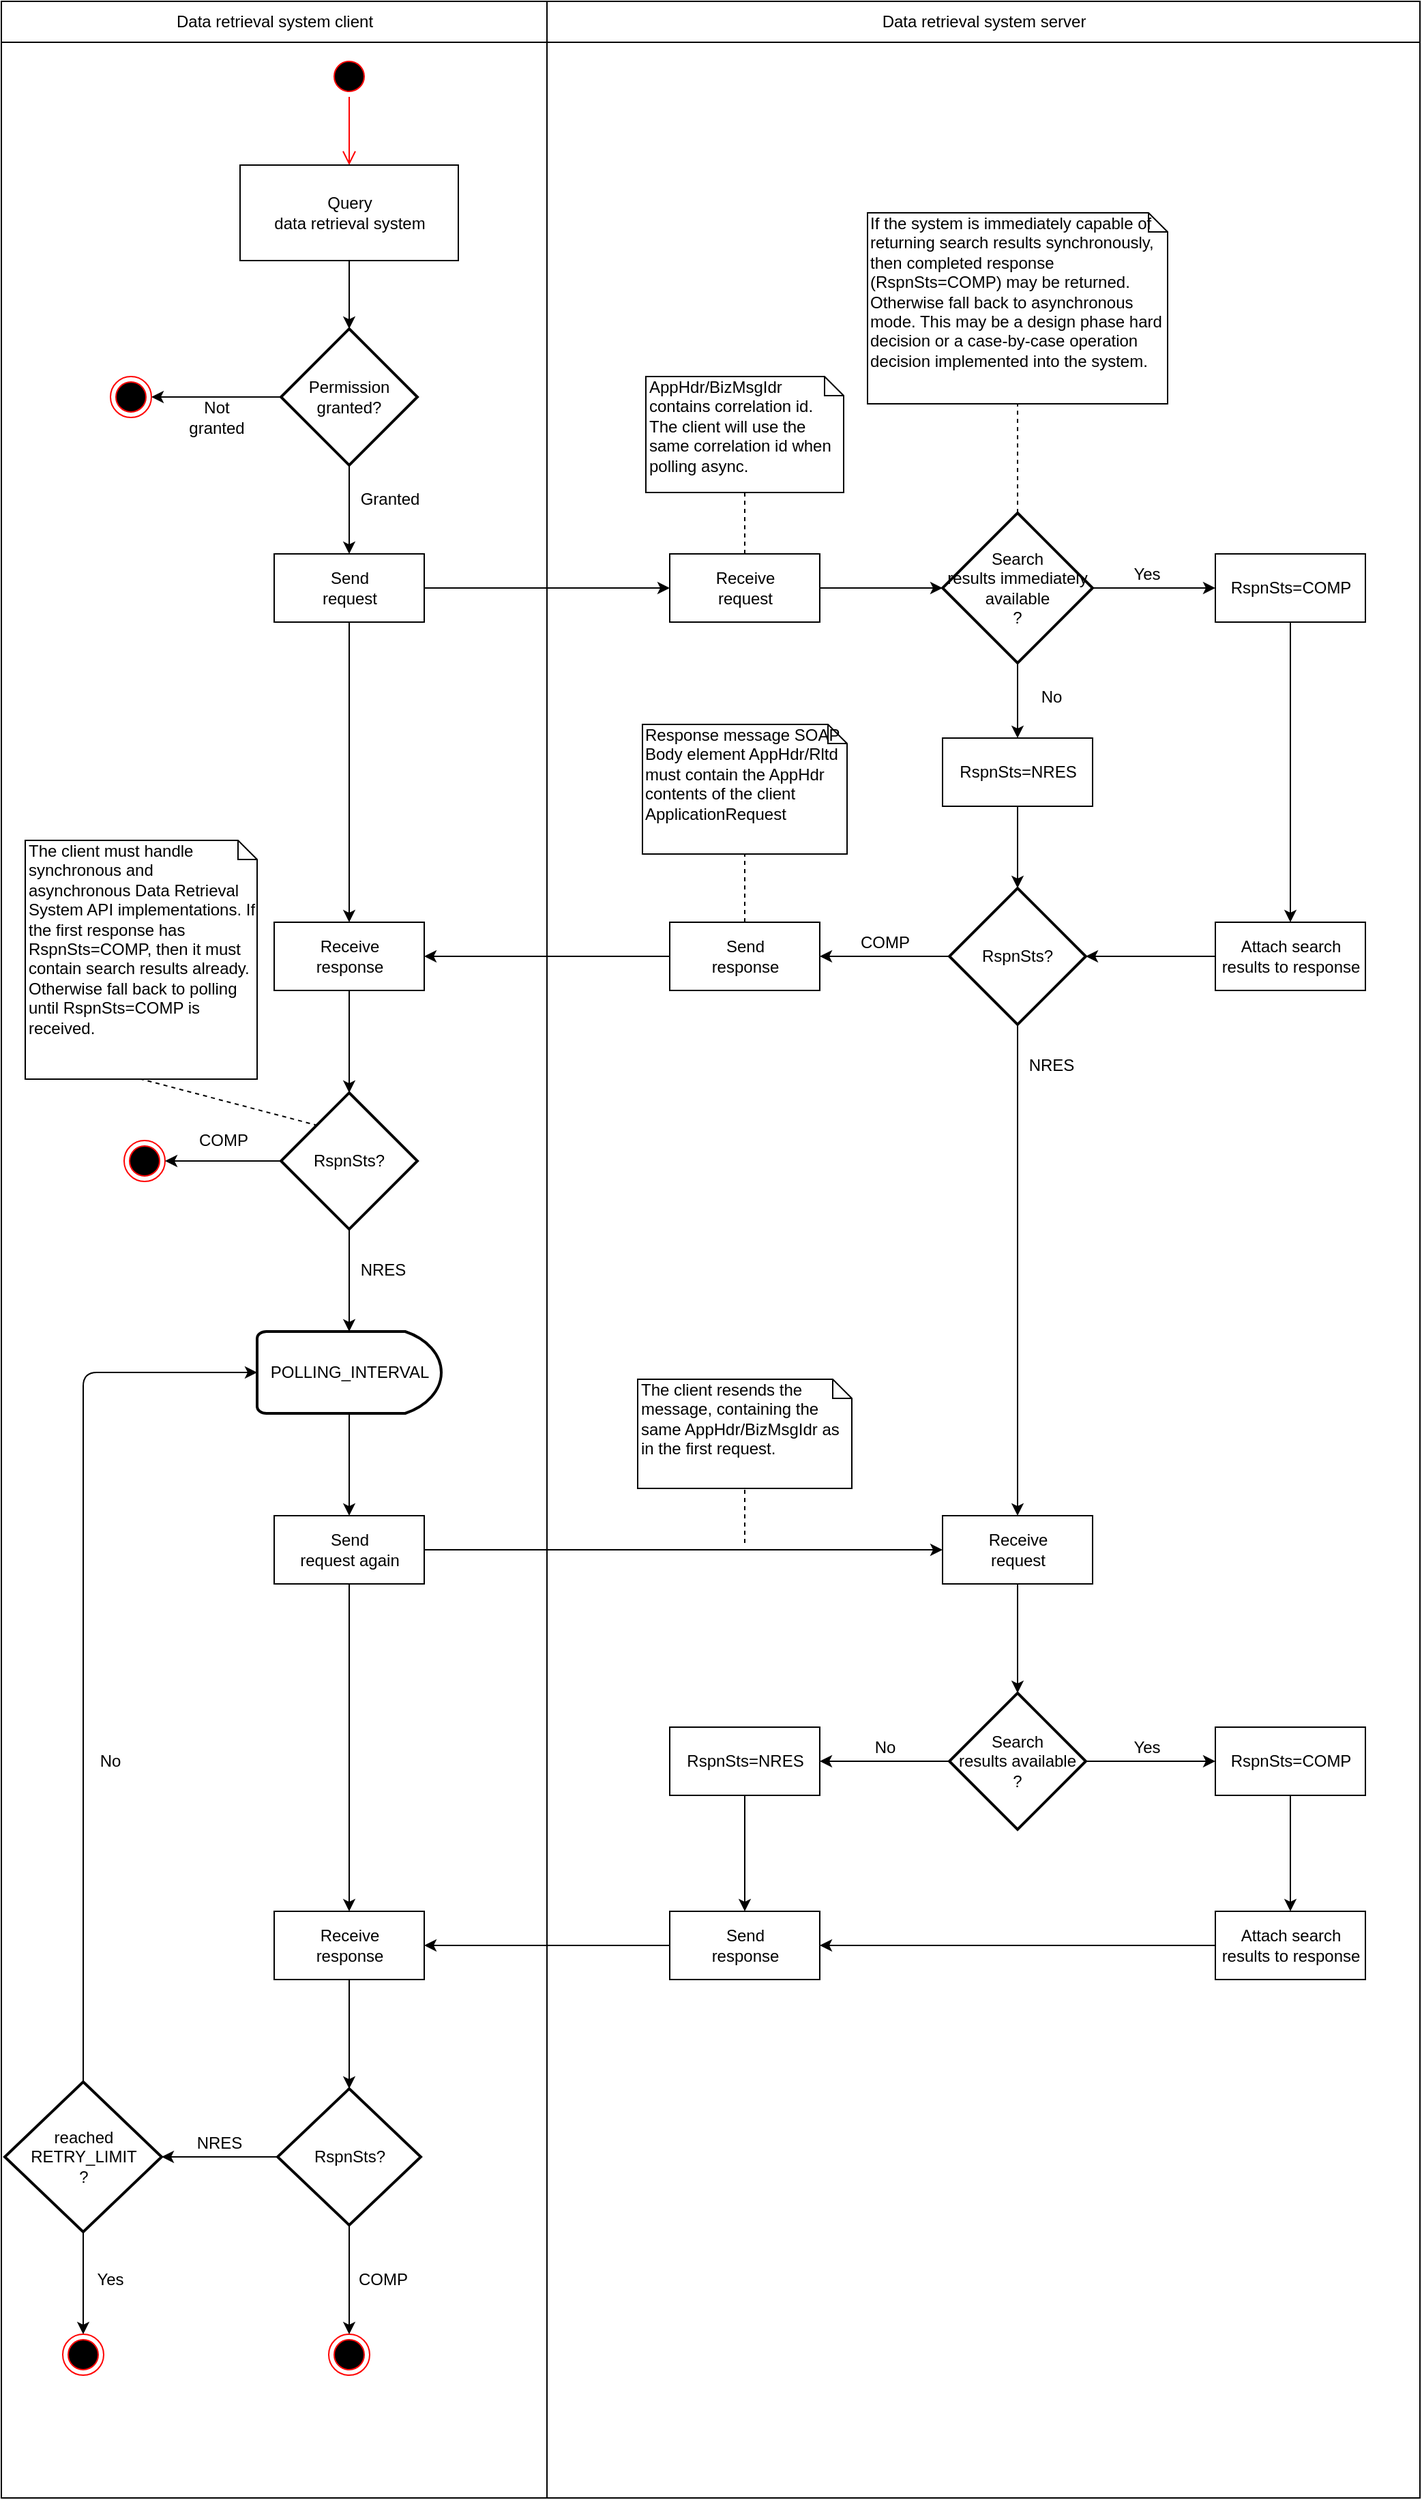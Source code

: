 <mxfile version="13.0.2" type="device"><diagram id="aarI69xZHIist2HCta9E" name="Page-1"><mxGraphModel dx="1422" dy="615" grid="1" gridSize="10" guides="1" tooltips="1" connect="1" arrows="1" fold="1" page="1" pageScale="1" pageWidth="850" pageHeight="1100" math="0" shadow="0"><root><mxCell id="0"/><mxCell id="1" parent="0"/><mxCell id="n9tnSGsol8YIWOQ1lJVu-21" value="" style="rounded=0;whiteSpace=wrap;html=1;" parent="1" vertex="1"><mxGeometry x="480" y="10" width="640" height="1830" as="geometry"/></mxCell><mxCell id="n9tnSGsol8YIWOQ1lJVu-20" value="" style="rounded=0;whiteSpace=wrap;html=1;" parent="1" vertex="1"><mxGeometry x="80" y="10" width="400" height="1830" as="geometry"/></mxCell><mxCell id="n9tnSGsol8YIWOQ1lJVu-1" value="" style="ellipse;html=1;shape=startState;fillColor=#000000;strokeColor=#ff0000;" parent="1" vertex="1"><mxGeometry x="320" y="50" width="30" height="30" as="geometry"/></mxCell><mxCell id="n9tnSGsol8YIWOQ1lJVu-2" value="" style="edgeStyle=orthogonalEdgeStyle;html=1;verticalAlign=bottom;endArrow=open;endSize=8;strokeColor=#ff0000;entryX=0.5;entryY=0;entryDx=0;entryDy=0;" parent="1" source="n9tnSGsol8YIWOQ1lJVu-1" target="n9tnSGsol8YIWOQ1lJVu-3" edge="1"><mxGeometry relative="1" as="geometry"><mxPoint x="335" y="140" as="targetPoint"/></mxGeometry></mxCell><mxCell id="n9tnSGsol8YIWOQ1lJVu-3" value="&lt;div&gt;Query &lt;br&gt;&lt;/div&gt;&lt;div&gt;data retrieval system&lt;/div&gt;" style="html=1;" parent="1" vertex="1"><mxGeometry x="255" y="130" width="160" height="70" as="geometry"/></mxCell><mxCell id="n9tnSGsol8YIWOQ1lJVu-4" value="&lt;div&gt;Permission&lt;/div&gt;&lt;div&gt;granted?&lt;br&gt;&lt;/div&gt;" style="strokeWidth=2;html=1;shape=mxgraph.flowchart.decision;whiteSpace=wrap;" parent="1" vertex="1"><mxGeometry x="285" y="250" width="100" height="100" as="geometry"/></mxCell><mxCell id="n9tnSGsol8YIWOQ1lJVu-5" value="" style="endArrow=classic;html=1;exitX=0.5;exitY=1;exitDx=0;exitDy=0;entryX=0.5;entryY=0;entryDx=0;entryDy=0;entryPerimeter=0;" parent="1" source="n9tnSGsol8YIWOQ1lJVu-3" target="n9tnSGsol8YIWOQ1lJVu-4" edge="1"><mxGeometry width="50" height="50" relative="1" as="geometry"><mxPoint x="320" y="290" as="sourcePoint"/><mxPoint x="370" y="240" as="targetPoint"/></mxGeometry></mxCell><mxCell id="n9tnSGsol8YIWOQ1lJVu-6" value="" style="ellipse;html=1;shape=endState;fillColor=#000000;strokeColor=#ff0000;" parent="1" vertex="1"><mxGeometry x="160" y="285" width="30" height="30" as="geometry"/></mxCell><mxCell id="n9tnSGsol8YIWOQ1lJVu-7" value="" style="endArrow=classic;html=1;entryX=1;entryY=0.5;entryDx=0;entryDy=0;exitX=0;exitY=0.5;exitDx=0;exitDy=0;exitPerimeter=0;" parent="1" source="n9tnSGsol8YIWOQ1lJVu-4" target="n9tnSGsol8YIWOQ1lJVu-6" edge="1"><mxGeometry width="50" height="50" relative="1" as="geometry"><mxPoint x="220" y="380" as="sourcePoint"/><mxPoint x="270" y="330" as="targetPoint"/></mxGeometry></mxCell><mxCell id="n9tnSGsol8YIWOQ1lJVu-8" value="Not granted" style="text;html=1;strokeColor=none;fillColor=none;align=center;verticalAlign=middle;whiteSpace=wrap;rounded=0;" parent="1" vertex="1"><mxGeometry x="217.5" y="305" width="40" height="20" as="geometry"/></mxCell><mxCell id="n9tnSGsol8YIWOQ1lJVu-10" value="&lt;div&gt;Send &lt;br&gt;&lt;/div&gt;&lt;div&gt;request&lt;/div&gt;" style="html=1;" parent="1" vertex="1"><mxGeometry x="280" y="415" width="110" height="50" as="geometry"/></mxCell><mxCell id="n9tnSGsol8YIWOQ1lJVu-11" value="" style="endArrow=classic;html=1;exitX=0.5;exitY=1;exitDx=0;exitDy=0;exitPerimeter=0;entryX=0.5;entryY=0;entryDx=0;entryDy=0;" parent="1" source="n9tnSGsol8YIWOQ1lJVu-4" target="n9tnSGsol8YIWOQ1lJVu-10" edge="1"><mxGeometry width="50" height="50" relative="1" as="geometry"><mxPoint x="310" y="470" as="sourcePoint"/><mxPoint x="360" y="420" as="targetPoint"/></mxGeometry></mxCell><mxCell id="n9tnSGsol8YIWOQ1lJVu-12" value="" style="endArrow=classic;html=1;exitX=1;exitY=0.5;exitDx=0;exitDy=0;entryX=0;entryY=0.5;entryDx=0;entryDy=0;" parent="1" source="n9tnSGsol8YIWOQ1lJVu-10" target="n9tnSGsol8YIWOQ1lJVu-13" edge="1"><mxGeometry width="50" height="50" relative="1" as="geometry"><mxPoint x="160" y="600" as="sourcePoint"/><mxPoint x="335" y="610" as="targetPoint"/></mxGeometry></mxCell><mxCell id="n9tnSGsol8YIWOQ1lJVu-13" value="&lt;div&gt;Receive &lt;br&gt;&lt;/div&gt;&lt;div&gt;request&lt;br&gt;&lt;/div&gt;" style="html=1;" parent="1" vertex="1"><mxGeometry x="570" y="415" width="110" height="50" as="geometry"/></mxCell><mxCell id="n9tnSGsol8YIWOQ1lJVu-14" value="&lt;div&gt;RspnSts=NRES&lt;br&gt;&lt;/div&gt;" style="html=1;" parent="1" vertex="1"><mxGeometry x="770" y="550" width="110" height="50" as="geometry"/></mxCell><mxCell id="n9tnSGsol8YIWOQ1lJVu-22" value="Data retrieval system client" style="html=1;" parent="1" vertex="1"><mxGeometry x="80" y="10" width="400" height="30" as="geometry"/></mxCell><mxCell id="n9tnSGsol8YIWOQ1lJVu-23" value="Data retrieval system server" style="html=1;" parent="1" vertex="1"><mxGeometry x="480" y="10" width="640" height="30" as="geometry"/></mxCell><mxCell id="n9tnSGsol8YIWOQ1lJVu-24" value="Granted" style="text;html=1;strokeColor=none;fillColor=none;align=center;verticalAlign=middle;whiteSpace=wrap;rounded=0;" parent="1" vertex="1"><mxGeometry x="345" y="365" width="40" height="20" as="geometry"/></mxCell><mxCell id="9JoCxrENI88ZQL-zNagX-1" value="&lt;div&gt;Search &lt;br&gt;&lt;/div&gt;&lt;div&gt;results immediately available&lt;/div&gt;?" style="strokeWidth=2;html=1;shape=mxgraph.flowchart.decision;whiteSpace=wrap;" parent="1" vertex="1"><mxGeometry x="770" y="385" width="110" height="110" as="geometry"/></mxCell><mxCell id="9JoCxrENI88ZQL-zNagX-2" value="&lt;div&gt;RspnSts=COMP&lt;/div&gt;" style="html=1;" parent="1" vertex="1"><mxGeometry x="970" y="415" width="110" height="50" as="geometry"/></mxCell><mxCell id="9JoCxrENI88ZQL-zNagX-3" value="" style="endArrow=classic;html=1;entryX=0;entryY=0.5;entryDx=0;entryDy=0;entryPerimeter=0;exitX=1;exitY=0.5;exitDx=0;exitDy=0;" parent="1" source="n9tnSGsol8YIWOQ1lJVu-13" target="9JoCxrENI88ZQL-zNagX-1" edge="1"><mxGeometry width="50" height="50" relative="1" as="geometry"><mxPoint x="720" y="510" as="sourcePoint"/><mxPoint x="770" y="460" as="targetPoint"/></mxGeometry></mxCell><mxCell id="9JoCxrENI88ZQL-zNagX-4" value="" style="endArrow=classic;html=1;entryX=0;entryY=0.5;entryDx=0;entryDy=0;exitX=1;exitY=0.5;exitDx=0;exitDy=0;exitPerimeter=0;" parent="1" source="9JoCxrENI88ZQL-zNagX-1" target="9JoCxrENI88ZQL-zNagX-2" edge="1"><mxGeometry width="50" height="50" relative="1" as="geometry"><mxPoint x="890" y="500" as="sourcePoint"/><mxPoint x="940" y="450" as="targetPoint"/></mxGeometry></mxCell><mxCell id="9JoCxrENI88ZQL-zNagX-5" value="" style="endArrow=classic;html=1;exitX=0.5;exitY=1;exitDx=0;exitDy=0;exitPerimeter=0;entryX=0.5;entryY=0;entryDx=0;entryDy=0;" parent="1" source="9JoCxrENI88ZQL-zNagX-1" target="n9tnSGsol8YIWOQ1lJVu-14" edge="1"><mxGeometry width="50" height="50" relative="1" as="geometry"><mxPoint x="880" y="550" as="sourcePoint"/><mxPoint x="930" y="500" as="targetPoint"/></mxGeometry></mxCell><mxCell id="9JoCxrENI88ZQL-zNagX-6" value="&lt;div&gt;Attach search &lt;br&gt;&lt;/div&gt;&lt;div&gt;results to response &lt;/div&gt;" style="html=1;" parent="1" vertex="1"><mxGeometry x="970" y="685" width="110" height="50" as="geometry"/></mxCell><mxCell id="9JoCxrENI88ZQL-zNagX-7" value="&lt;div&gt;Send &lt;br&gt;&lt;/div&gt;&lt;div&gt;response&lt;br&gt;&lt;/div&gt;" style="html=1;" parent="1" vertex="1"><mxGeometry x="570" y="685" width="110" height="50" as="geometry"/></mxCell><mxCell id="9JoCxrENI88ZQL-zNagX-9" value="" style="endArrow=classic;html=1;exitX=0.5;exitY=1;exitDx=0;exitDy=0;entryX=0.5;entryY=0;entryDx=0;entryDy=0;" parent="1" source="9JoCxrENI88ZQL-zNagX-2" target="9JoCxrENI88ZQL-zNagX-6" edge="1"><mxGeometry width="50" height="50" relative="1" as="geometry"><mxPoint x="1030" y="600" as="sourcePoint"/><mxPoint x="1080" y="550" as="targetPoint"/></mxGeometry></mxCell><mxCell id="9JoCxrENI88ZQL-zNagX-10" value="" style="endArrow=classic;html=1;entryX=0;entryY=0.5;entryDx=0;entryDy=0;exitX=0.5;exitY=1;exitDx=0;exitDy=0;entryPerimeter=0;" parent="1" source="n9tnSGsol8YIWOQ1lJVu-14" target="9JoCxrENI88ZQL-zNagX-20" edge="1"><mxGeometry width="50" height="50" relative="1" as="geometry"><mxPoint x="700" y="660" as="sourcePoint"/><mxPoint x="750" y="610" as="targetPoint"/></mxGeometry></mxCell><mxCell id="9JoCxrENI88ZQL-zNagX-11" value="" style="endArrow=classic;html=1;exitX=0;exitY=0.5;exitDx=0;exitDy=0;entryX=0.5;entryY=0;entryDx=0;entryDy=0;entryPerimeter=0;" parent="1" source="9JoCxrENI88ZQL-zNagX-6" target="9JoCxrENI88ZQL-zNagX-20" edge="1"><mxGeometry width="50" height="50" relative="1" as="geometry"><mxPoint x="910" y="660" as="sourcePoint"/><mxPoint x="900" y="695" as="targetPoint"/></mxGeometry></mxCell><mxCell id="9JoCxrENI88ZQL-zNagX-13" value="" style="endArrow=classic;html=1;exitX=0.5;exitY=1;exitDx=0;exitDy=0;entryX=0.5;entryY=0;entryDx=0;entryDy=0;" parent="1" source="n9tnSGsol8YIWOQ1lJVu-10" target="9JoCxrENI88ZQL-zNagX-15" edge="1"><mxGeometry width="50" height="50" relative="1" as="geometry"><mxPoint x="310" y="540" as="sourcePoint"/><mxPoint x="335" y="550" as="targetPoint"/></mxGeometry></mxCell><mxCell id="9JoCxrENI88ZQL-zNagX-15" value="&lt;div&gt;Receive &lt;br&gt;&lt;/div&gt;&lt;div&gt;response&lt;br&gt;&lt;/div&gt;" style="html=1;" parent="1" vertex="1"><mxGeometry x="280" y="685" width="110" height="50" as="geometry"/></mxCell><mxCell id="9JoCxrENI88ZQL-zNagX-17" value="Yes" style="text;html=1;strokeColor=none;fillColor=none;align=center;verticalAlign=middle;whiteSpace=wrap;rounded=0;" parent="1" vertex="1"><mxGeometry x="900" y="420" width="40" height="20" as="geometry"/></mxCell><mxCell id="9JoCxrENI88ZQL-zNagX-18" value="No" style="text;html=1;strokeColor=none;fillColor=none;align=center;verticalAlign=middle;whiteSpace=wrap;rounded=0;" parent="1" vertex="1"><mxGeometry x="830" y="510" width="40" height="20" as="geometry"/></mxCell><mxCell id="9JoCxrENI88ZQL-zNagX-20" value="RspnSts?" style="strokeWidth=2;html=1;shape=mxgraph.flowchart.decision;whiteSpace=wrap;direction=south;" parent="1" vertex="1"><mxGeometry x="775" y="660" width="100" height="100" as="geometry"/></mxCell><mxCell id="9JoCxrENI88ZQL-zNagX-21" value="" style="endArrow=classic;html=1;exitX=0.5;exitY=1;exitDx=0;exitDy=0;exitPerimeter=0;entryX=1;entryY=0.5;entryDx=0;entryDy=0;" parent="1" source="9JoCxrENI88ZQL-zNagX-20" target="9JoCxrENI88ZQL-zNagX-7" edge="1"><mxGeometry width="50" height="50" relative="1" as="geometry"><mxPoint x="710" y="690" as="sourcePoint"/><mxPoint x="760" y="640" as="targetPoint"/></mxGeometry></mxCell><mxCell id="9JoCxrENI88ZQL-zNagX-22" value="COMP" style="text;html=1;strokeColor=none;fillColor=none;align=center;verticalAlign=middle;whiteSpace=wrap;rounded=0;" parent="1" vertex="1"><mxGeometry x="708" y="690" width="40" height="20" as="geometry"/></mxCell><mxCell id="9JoCxrENI88ZQL-zNagX-26" value="" style="endArrow=classic;html=1;exitX=1;exitY=0.5;exitDx=0;exitDy=0;exitPerimeter=0;entryX=0.5;entryY=0;entryDx=0;entryDy=0;" parent="1" source="9JoCxrENI88ZQL-zNagX-20" target="9JoCxrENI88ZQL-zNagX-53" edge="1"><mxGeometry width="50" height="50" relative="1" as="geometry"><mxPoint x="910" y="810" as="sourcePoint"/><mxPoint x="825" y="830" as="targetPoint"/></mxGeometry></mxCell><mxCell id="9JoCxrENI88ZQL-zNagX-28" value="&lt;div&gt;Search &lt;br&gt;&lt;/div&gt;&lt;div&gt;results available&lt;/div&gt;?" style="strokeWidth=2;html=1;shape=mxgraph.flowchart.decision;whiteSpace=wrap;" parent="1" vertex="1"><mxGeometry x="775" y="1250" width="100" height="100" as="geometry"/></mxCell><mxCell id="9JoCxrENI88ZQL-zNagX-34" value="NRES" style="text;html=1;strokeColor=none;fillColor=none;align=center;verticalAlign=middle;whiteSpace=wrap;rounded=0;" parent="1" vertex="1"><mxGeometry x="830" y="780" width="40" height="20" as="geometry"/></mxCell><mxCell id="9JoCxrENI88ZQL-zNagX-35" value="" style="endArrow=classic;html=1;exitX=0;exitY=0.5;exitDx=0;exitDy=0;entryX=1;entryY=0.5;entryDx=0;entryDy=0;" parent="1" source="9JoCxrENI88ZQL-zNagX-7" target="9JoCxrENI88ZQL-zNagX-15" edge="1"><mxGeometry width="50" height="50" relative="1" as="geometry"><mxPoint x="500" y="680" as="sourcePoint"/><mxPoint x="450" y="710" as="targetPoint"/></mxGeometry></mxCell><mxCell id="9JoCxrENI88ZQL-zNagX-42" value="RspnSts?" style="strokeWidth=2;html=1;shape=mxgraph.flowchart.decision;whiteSpace=wrap;" parent="1" vertex="1"><mxGeometry x="285" y="810" width="100" height="100" as="geometry"/></mxCell><mxCell id="9JoCxrENI88ZQL-zNagX-43" value="" style="endArrow=classic;html=1;exitX=0.5;exitY=1;exitDx=0;exitDy=0;entryX=0.5;entryY=0;entryDx=0;entryDy=0;entryPerimeter=0;" parent="1" source="9JoCxrENI88ZQL-zNagX-15" target="9JoCxrENI88ZQL-zNagX-42" edge="1"><mxGeometry width="50" height="50" relative="1" as="geometry"><mxPoint x="380" y="820" as="sourcePoint"/><mxPoint x="430" y="770" as="targetPoint"/></mxGeometry></mxCell><mxCell id="9JoCxrENI88ZQL-zNagX-44" value="" style="ellipse;html=1;shape=endState;fillColor=#000000;strokeColor=#ff0000;" parent="1" vertex="1"><mxGeometry x="170" y="845" width="30" height="30" as="geometry"/></mxCell><mxCell id="9JoCxrENI88ZQL-zNagX-45" value="" style="endArrow=classic;html=1;exitX=0;exitY=0.5;exitDx=0;exitDy=0;exitPerimeter=0;entryX=1;entryY=0.5;entryDx=0;entryDy=0;" parent="1" source="9JoCxrENI88ZQL-zNagX-42" target="9JoCxrENI88ZQL-zNagX-44" edge="1"><mxGeometry width="50" height="50" relative="1" as="geometry"><mxPoint x="250" y="830" as="sourcePoint"/><mxPoint x="300" y="780" as="targetPoint"/></mxGeometry></mxCell><mxCell id="9JoCxrENI88ZQL-zNagX-46" value="COMP" style="text;html=1;strokeColor=none;fillColor=none;align=center;verticalAlign=middle;whiteSpace=wrap;rounded=0;" parent="1" vertex="1"><mxGeometry x="223" y="835" width="40" height="20" as="geometry"/></mxCell><mxCell id="9JoCxrENI88ZQL-zNagX-47" value="&lt;div&gt;POLLING_INTERVAL&lt;/div&gt;" style="strokeWidth=2;html=1;shape=mxgraph.flowchart.delay;whiteSpace=wrap;" parent="1" vertex="1"><mxGeometry x="267.5" y="985" width="135" height="60" as="geometry"/></mxCell><mxCell id="9JoCxrENI88ZQL-zNagX-48" value="" style="endArrow=classic;html=1;exitX=0.5;exitY=1;exitDx=0;exitDy=0;exitPerimeter=0;entryX=0.5;entryY=0;entryDx=0;entryDy=0;entryPerimeter=0;" parent="1" source="9JoCxrENI88ZQL-zNagX-42" target="9JoCxrENI88ZQL-zNagX-47" edge="1"><mxGeometry width="50" height="50" relative="1" as="geometry"><mxPoint x="340" y="970" as="sourcePoint"/><mxPoint x="390" y="920" as="targetPoint"/></mxGeometry></mxCell><mxCell id="9JoCxrENI88ZQL-zNagX-49" value="NRES" style="text;html=1;strokeColor=none;fillColor=none;align=center;verticalAlign=middle;whiteSpace=wrap;rounded=0;" parent="1" vertex="1"><mxGeometry x="340" y="930" width="40" height="20" as="geometry"/></mxCell><mxCell id="9JoCxrENI88ZQL-zNagX-51" value="&lt;div&gt;Send &lt;br&gt;&lt;/div&gt;&lt;div&gt;request again&lt;/div&gt;" style="html=1;" parent="1" vertex="1"><mxGeometry x="280" y="1120" width="110" height="50" as="geometry"/></mxCell><mxCell id="9JoCxrENI88ZQL-zNagX-52" value="" style="endArrow=classic;html=1;exitX=0.5;exitY=1;exitDx=0;exitDy=0;exitPerimeter=0;entryX=0.5;entryY=0;entryDx=0;entryDy=0;" parent="1" source="9JoCxrENI88ZQL-zNagX-47" target="9JoCxrENI88ZQL-zNagX-51" edge="1"><mxGeometry width="50" height="50" relative="1" as="geometry"><mxPoint x="350" y="1110" as="sourcePoint"/><mxPoint x="400" y="1060" as="targetPoint"/></mxGeometry></mxCell><mxCell id="9JoCxrENI88ZQL-zNagX-53" value="&lt;div&gt;Receive &lt;br&gt;&lt;/div&gt;&lt;div&gt;request&lt;br&gt;&lt;/div&gt;" style="html=1;" parent="1" vertex="1"><mxGeometry x="770" y="1120" width="110" height="50" as="geometry"/></mxCell><mxCell id="9JoCxrENI88ZQL-zNagX-54" value="" style="endArrow=classic;html=1;entryX=0;entryY=0.5;entryDx=0;entryDy=0;exitX=1;exitY=0.5;exitDx=0;exitDy=0;" parent="1" source="9JoCxrENI88ZQL-zNagX-51" target="9JoCxrENI88ZQL-zNagX-53" edge="1"><mxGeometry width="50" height="50" relative="1" as="geometry"><mxPoint x="420" y="1152" as="sourcePoint"/><mxPoint x="500" y="1090" as="targetPoint"/></mxGeometry></mxCell><mxCell id="9JoCxrENI88ZQL-zNagX-55" value="" style="endArrow=classic;html=1;exitX=0.5;exitY=1;exitDx=0;exitDy=0;entryX=0.5;entryY=0;entryDx=0;entryDy=0;entryPerimeter=0;" parent="1" source="9JoCxrENI88ZQL-zNagX-53" target="9JoCxrENI88ZQL-zNagX-28" edge="1"><mxGeometry width="50" height="50" relative="1" as="geometry"><mxPoint x="900" y="1230" as="sourcePoint"/><mxPoint x="950" y="1180" as="targetPoint"/></mxGeometry></mxCell><mxCell id="9JoCxrENI88ZQL-zNagX-57" value="&lt;div&gt;Send &lt;br&gt;&lt;/div&gt;&lt;div&gt;response &lt;br&gt;&lt;/div&gt;" style="html=1;" parent="1" vertex="1"><mxGeometry x="570" y="1410" width="110" height="50" as="geometry"/></mxCell><mxCell id="9JoCxrENI88ZQL-zNagX-58" value="RspnSts=NRES" style="html=1;" parent="1" vertex="1"><mxGeometry x="570" y="1275" width="110" height="50" as="geometry"/></mxCell><mxCell id="9JoCxrENI88ZQL-zNagX-60" value="&lt;div&gt;Attach search &lt;br&gt;&lt;/div&gt;&lt;div&gt;results to response&lt;/div&gt;" style="html=1;" parent="1" vertex="1"><mxGeometry x="970" y="1410" width="110" height="50" as="geometry"/></mxCell><mxCell id="9JoCxrENI88ZQL-zNagX-61" value="" style="endArrow=classic;html=1;entryX=1;entryY=0.5;entryDx=0;entryDy=0;exitX=0;exitY=0.5;exitDx=0;exitDy=0;exitPerimeter=0;" parent="1" source="9JoCxrENI88ZQL-zNagX-28" target="9JoCxrENI88ZQL-zNagX-58" edge="1"><mxGeometry width="50" height="50" relative="1" as="geometry"><mxPoint x="720" y="1330" as="sourcePoint"/><mxPoint x="770" y="1280" as="targetPoint"/></mxGeometry></mxCell><mxCell id="9JoCxrENI88ZQL-zNagX-62" value="" style="endArrow=classic;html=1;exitX=0.5;exitY=1;exitDx=0;exitDy=0;entryX=0.5;entryY=0;entryDx=0;entryDy=0;" parent="1" source="9JoCxrENI88ZQL-zNagX-58" target="9JoCxrENI88ZQL-zNagX-57" edge="1"><mxGeometry width="50" height="50" relative="1" as="geometry"><mxPoint x="650" y="1390" as="sourcePoint"/><mxPoint x="700" y="1340" as="targetPoint"/></mxGeometry></mxCell><mxCell id="9JoCxrENI88ZQL-zNagX-63" value="" style="endArrow=classic;html=1;exitX=1;exitY=0.5;exitDx=0;exitDy=0;exitPerimeter=0;entryX=0;entryY=0.5;entryDx=0;entryDy=0;" parent="1" source="9JoCxrENI88ZQL-zNagX-28" target="9JoCxrENI88ZQL-zNagX-64" edge="1"><mxGeometry width="50" height="50" relative="1" as="geometry"><mxPoint x="940" y="1420" as="sourcePoint"/><mxPoint x="990" y="1370" as="targetPoint"/></mxGeometry></mxCell><mxCell id="9JoCxrENI88ZQL-zNagX-64" value="RspnSts=COMP" style="html=1;" parent="1" vertex="1"><mxGeometry x="970" y="1275" width="110" height="50" as="geometry"/></mxCell><mxCell id="9JoCxrENI88ZQL-zNagX-65" value="" style="endArrow=classic;html=1;exitX=0.5;exitY=1;exitDx=0;exitDy=0;entryX=0.5;entryY=0;entryDx=0;entryDy=0;" parent="1" source="9JoCxrENI88ZQL-zNagX-64" target="9JoCxrENI88ZQL-zNagX-60" edge="1"><mxGeometry width="50" height="50" relative="1" as="geometry"><mxPoint x="1080" y="1390" as="sourcePoint"/><mxPoint x="1130" y="1340" as="targetPoint"/></mxGeometry></mxCell><mxCell id="9JoCxrENI88ZQL-zNagX-66" value="" style="endArrow=classic;html=1;entryX=1;entryY=0.5;entryDx=0;entryDy=0;exitX=0;exitY=0.5;exitDx=0;exitDy=0;" parent="1" source="9JoCxrENI88ZQL-zNagX-60" target="9JoCxrENI88ZQL-zNagX-57" edge="1"><mxGeometry width="50" height="50" relative="1" as="geometry"><mxPoint x="820" y="1440" as="sourcePoint"/><mxPoint x="870" y="1390" as="targetPoint"/></mxGeometry></mxCell><mxCell id="9JoCxrENI88ZQL-zNagX-69" value="" style="endArrow=classic;html=1;exitX=0.5;exitY=1;exitDx=0;exitDy=0;entryX=0.5;entryY=0;entryDx=0;entryDy=0;" parent="1" source="9JoCxrENI88ZQL-zNagX-51" target="9JoCxrENI88ZQL-zNagX-70" edge="1"><mxGeometry width="50" height="50" relative="1" as="geometry"><mxPoint x="380" y="1250" as="sourcePoint"/><mxPoint x="335" y="1270" as="targetPoint"/></mxGeometry></mxCell><mxCell id="9JoCxrENI88ZQL-zNagX-70" value="&lt;div&gt;Receive &lt;br&gt;&lt;/div&gt;&lt;div&gt;response&lt;br&gt;&lt;/div&gt;" style="html=1;" parent="1" vertex="1"><mxGeometry x="280" y="1410" width="110" height="50" as="geometry"/></mxCell><mxCell id="9JoCxrENI88ZQL-zNagX-71" value="" style="endArrow=classic;html=1;entryX=1;entryY=0.5;entryDx=0;entryDy=0;exitX=0;exitY=0.5;exitDx=0;exitDy=0;" parent="1" source="9JoCxrENI88ZQL-zNagX-57" target="9JoCxrENI88ZQL-zNagX-70" edge="1"><mxGeometry width="50" height="50" relative="1" as="geometry"><mxPoint x="500" y="1470" as="sourcePoint"/><mxPoint x="550" y="1420" as="targetPoint"/></mxGeometry></mxCell><mxCell id="9JoCxrENI88ZQL-zNagX-74" value="&lt;div&gt;reached&lt;/div&gt;&lt;div&gt;RETRY_LIMIT&lt;br&gt;&lt;/div&gt;?" style="strokeWidth=2;html=1;shape=mxgraph.flowchart.decision;whiteSpace=wrap;" parent="1" vertex="1"><mxGeometry x="82.5" y="1535" width="115" height="110" as="geometry"/></mxCell><mxCell id="9JoCxrENI88ZQL-zNagX-75" value="RspnSts?" style="strokeWidth=2;html=1;shape=mxgraph.flowchart.decision;whiteSpace=wrap;" parent="1" vertex="1"><mxGeometry x="282.5" y="1540" width="105" height="100" as="geometry"/></mxCell><mxCell id="9JoCxrENI88ZQL-zNagX-76" value="" style="endArrow=classic;html=1;exitX=0.5;exitY=1;exitDx=0;exitDy=0;entryX=0.5;entryY=0;entryDx=0;entryDy=0;entryPerimeter=0;" parent="1" source="9JoCxrENI88ZQL-zNagX-70" target="9JoCxrENI88ZQL-zNagX-75" edge="1"><mxGeometry width="50" height="50" relative="1" as="geometry"><mxPoint x="410" y="1540" as="sourcePoint"/><mxPoint x="460" y="1490" as="targetPoint"/></mxGeometry></mxCell><mxCell id="9JoCxrENI88ZQL-zNagX-77" value="" style="endArrow=classic;html=1;entryX=1;entryY=0.5;entryDx=0;entryDy=0;entryPerimeter=0;exitX=0;exitY=0.5;exitDx=0;exitDy=0;exitPerimeter=0;" parent="1" source="9JoCxrENI88ZQL-zNagX-75" target="9JoCxrENI88ZQL-zNagX-74" edge="1"><mxGeometry width="50" height="50" relative="1" as="geometry"><mxPoint x="220" y="1640" as="sourcePoint"/><mxPoint x="270" y="1590" as="targetPoint"/></mxGeometry></mxCell><mxCell id="9JoCxrENI88ZQL-zNagX-78" value="" style="ellipse;html=1;shape=endState;fillColor=#000000;strokeColor=#ff0000;" parent="1" vertex="1"><mxGeometry x="125" y="1720" width="30" height="30" as="geometry"/></mxCell><mxCell id="9JoCxrENI88ZQL-zNagX-79" value="" style="ellipse;html=1;shape=endState;fillColor=#000000;strokeColor=#ff0000;" parent="1" vertex="1"><mxGeometry x="320" y="1720" width="30" height="30" as="geometry"/></mxCell><mxCell id="9JoCxrENI88ZQL-zNagX-80" value="" style="endArrow=classic;html=1;exitX=0.5;exitY=1;exitDx=0;exitDy=0;exitPerimeter=0;entryX=0.5;entryY=0;entryDx=0;entryDy=0;" parent="1" source="9JoCxrENI88ZQL-zNagX-74" target="9JoCxrENI88ZQL-zNagX-78" edge="1"><mxGeometry width="50" height="50" relative="1" as="geometry"><mxPoint x="170" y="1720" as="sourcePoint"/><mxPoint x="220" y="1670" as="targetPoint"/></mxGeometry></mxCell><mxCell id="9JoCxrENI88ZQL-zNagX-81" value="" style="endArrow=classic;html=1;exitX=0.5;exitY=1;exitDx=0;exitDy=0;exitPerimeter=0;entryX=0.5;entryY=0;entryDx=0;entryDy=0;" parent="1" source="9JoCxrENI88ZQL-zNagX-75" target="9JoCxrENI88ZQL-zNagX-79" edge="1"><mxGeometry width="50" height="50" relative="1" as="geometry"><mxPoint x="390" y="1720" as="sourcePoint"/><mxPoint x="440" y="1670" as="targetPoint"/></mxGeometry></mxCell><mxCell id="9JoCxrENI88ZQL-zNagX-82" value="NRES" style="text;html=1;strokeColor=none;fillColor=none;align=center;verticalAlign=middle;whiteSpace=wrap;rounded=0;" parent="1" vertex="1"><mxGeometry x="220" y="1570" width="40" height="20" as="geometry"/></mxCell><mxCell id="9JoCxrENI88ZQL-zNagX-85" value="COMP" style="text;html=1;strokeColor=none;fillColor=none;align=center;verticalAlign=middle;whiteSpace=wrap;rounded=0;" parent="1" vertex="1"><mxGeometry x="340" y="1670" width="40" height="20" as="geometry"/></mxCell><mxCell id="9JoCxrENI88ZQL-zNagX-88" value="" style="endArrow=classic;html=1;exitX=0.5;exitY=0;exitDx=0;exitDy=0;exitPerimeter=0;entryX=0;entryY=0.5;entryDx=0;entryDy=0;entryPerimeter=0;" parent="1" source="9JoCxrENI88ZQL-zNagX-74" target="9JoCxrENI88ZQL-zNagX-47" edge="1"><mxGeometry width="50" height="50" relative="1" as="geometry"><mxPoint x="120" y="1420" as="sourcePoint"/><mxPoint x="170" y="1370" as="targetPoint"/><Array as="points"><mxPoint x="140" y="1015"/></Array></mxGeometry></mxCell><mxCell id="9JoCxrENI88ZQL-zNagX-89" value="No" style="text;html=1;strokeColor=none;fillColor=none;align=center;verticalAlign=middle;whiteSpace=wrap;rounded=0;" parent="1" vertex="1"><mxGeometry x="140" y="1290" width="40" height="20" as="geometry"/></mxCell><mxCell id="9JoCxrENI88ZQL-zNagX-90" value="Yes" style="text;html=1;strokeColor=none;fillColor=none;align=center;verticalAlign=middle;whiteSpace=wrap;rounded=0;" parent="1" vertex="1"><mxGeometry x="140" y="1670" width="40" height="20" as="geometry"/></mxCell><mxCell id="9JoCxrENI88ZQL-zNagX-91" value="No" style="text;html=1;strokeColor=none;fillColor=none;align=center;verticalAlign=middle;whiteSpace=wrap;rounded=0;" parent="1" vertex="1"><mxGeometry x="708" y="1280" width="40" height="20" as="geometry"/></mxCell><mxCell id="9JoCxrENI88ZQL-zNagX-92" value="Yes" style="text;html=1;strokeColor=none;fillColor=none;align=center;verticalAlign=middle;whiteSpace=wrap;rounded=0;" parent="1" vertex="1"><mxGeometry x="900" y="1280" width="40" height="20" as="geometry"/></mxCell><mxCell id="A25O2iJzQicHUkfBZLTT-10" value="If the system is immediately capable of returning search results synchronously, then completed response (RspnSts=COMP) may be returned. Otherwise fall back to asynchronous mode. This may be a design phase hard decision or a case-by-case operation decision implemented into the system." style="shape=note;whiteSpace=wrap;html=1;size=14;verticalAlign=top;align=left;spacingTop=-6;" vertex="1" parent="1"><mxGeometry x="715" y="165" width="220" height="140" as="geometry"/></mxCell><mxCell id="A25O2iJzQicHUkfBZLTT-11" value="" style="endArrow=none;dashed=1;html=1;entryX=0.5;entryY=1;entryDx=0;entryDy=0;entryPerimeter=0;exitX=0.5;exitY=0;exitDx=0;exitDy=0;exitPerimeter=0;" edge="1" parent="1" source="9JoCxrENI88ZQL-zNagX-1" target="A25O2iJzQicHUkfBZLTT-10"><mxGeometry width="50" height="50" relative="1" as="geometry"><mxPoint x="880" y="400" as="sourcePoint"/><mxPoint x="930" y="350" as="targetPoint"/></mxGeometry></mxCell><mxCell id="A25O2iJzQicHUkfBZLTT-12" value="&lt;div&gt;The client must handle&lt;/div&gt;&lt;div&gt;synchronous and asynchronous Data Retrieval System API implementations. If the first response has RspnSts=COMP, then it must contain search results already. Otherwise fall back to polling until RspnSts=COMP is received.&lt;br&gt;&lt;/div&gt;" style="shape=note;whiteSpace=wrap;html=1;size=14;verticalAlign=top;align=left;spacingTop=-6;" vertex="1" parent="1"><mxGeometry x="97.5" y="625" width="170" height="175" as="geometry"/></mxCell><mxCell id="A25O2iJzQicHUkfBZLTT-13" value="" style="endArrow=none;dashed=1;html=1;entryX=0.5;entryY=1;entryDx=0;entryDy=0;entryPerimeter=0;exitX=0.27;exitY=0.24;exitDx=0;exitDy=0;exitPerimeter=0;" edge="1" parent="1" source="9JoCxrENI88ZQL-zNagX-42" target="A25O2iJzQicHUkfBZLTT-12"><mxGeometry width="50" height="50" relative="1" as="geometry"><mxPoint x="110" y="860" as="sourcePoint"/><mxPoint x="160" y="810" as="targetPoint"/></mxGeometry></mxCell><mxCell id="A25O2iJzQicHUkfBZLTT-14" value="&lt;div&gt;AppHdr/BizMsgIdr&lt;/div&gt;&lt;div&gt;contains correlation id. The client will use the same correlation id when polling async.&lt;br&gt;&lt;/div&gt;" style="shape=note;whiteSpace=wrap;html=1;size=14;verticalAlign=top;align=left;spacingTop=-6;" vertex="1" parent="1"><mxGeometry x="552.5" y="285" width="145" height="85" as="geometry"/></mxCell><mxCell id="A25O2iJzQicHUkfBZLTT-15" value="" style="endArrow=none;dashed=1;html=1;entryX=0.5;entryY=1;entryDx=0;entryDy=0;entryPerimeter=0;exitX=0.5;exitY=0;exitDx=0;exitDy=0;" edge="1" parent="1" source="n9tnSGsol8YIWOQ1lJVu-13" target="A25O2iJzQicHUkfBZLTT-14"><mxGeometry width="50" height="50" relative="1" as="geometry"><mxPoint x="490" y="420" as="sourcePoint"/><mxPoint x="540" y="370" as="targetPoint"/></mxGeometry></mxCell><mxCell id="A25O2iJzQicHUkfBZLTT-16" value="&lt;div&gt;Response message SOAP Body element AppHdr/Rltd must contain the AppHdr contents of the client ApplicationRequest&lt;/div&gt;&lt;div&gt;&lt;br&gt;&lt;/div&gt;" style="shape=note;whiteSpace=wrap;html=1;size=14;verticalAlign=top;align=left;spacingTop=-6;" vertex="1" parent="1"><mxGeometry x="550" y="540" width="150" height="95" as="geometry"/></mxCell><mxCell id="A25O2iJzQicHUkfBZLTT-17" value="" style="endArrow=none;dashed=1;html=1;entryX=0.5;entryY=1;entryDx=0;entryDy=0;entryPerimeter=0;exitX=0.5;exitY=0;exitDx=0;exitDy=0;" edge="1" parent="1" source="9JoCxrENI88ZQL-zNagX-7" target="A25O2iJzQicHUkfBZLTT-16"><mxGeometry width="50" height="50" relative="1" as="geometry"><mxPoint x="500" y="700" as="sourcePoint"/><mxPoint x="550" y="650" as="targetPoint"/></mxGeometry></mxCell><mxCell id="A25O2iJzQicHUkfBZLTT-18" value="&lt;div&gt;The client resends the &lt;br&gt;&lt;/div&gt;&lt;div&gt; message, containing the same AppHdr/BizMsgIdr as in the first request.&lt;/div&gt;" style="shape=note;whiteSpace=wrap;html=1;size=14;verticalAlign=top;align=left;spacingTop=-6;" vertex="1" parent="1"><mxGeometry x="546.5" y="1020" width="157" height="80" as="geometry"/></mxCell><mxCell id="A25O2iJzQicHUkfBZLTT-19" value="" style="endArrow=none;dashed=1;html=1;entryX=0.5;entryY=1;entryDx=0;entryDy=0;entryPerimeter=0;" edge="1" parent="1" target="A25O2iJzQicHUkfBZLTT-18"><mxGeometry width="50" height="50" relative="1" as="geometry"><mxPoint x="625" y="1140" as="sourcePoint"/><mxPoint x="540" y="1090" as="targetPoint"/></mxGeometry></mxCell></root></mxGraphModel></diagram></mxfile>